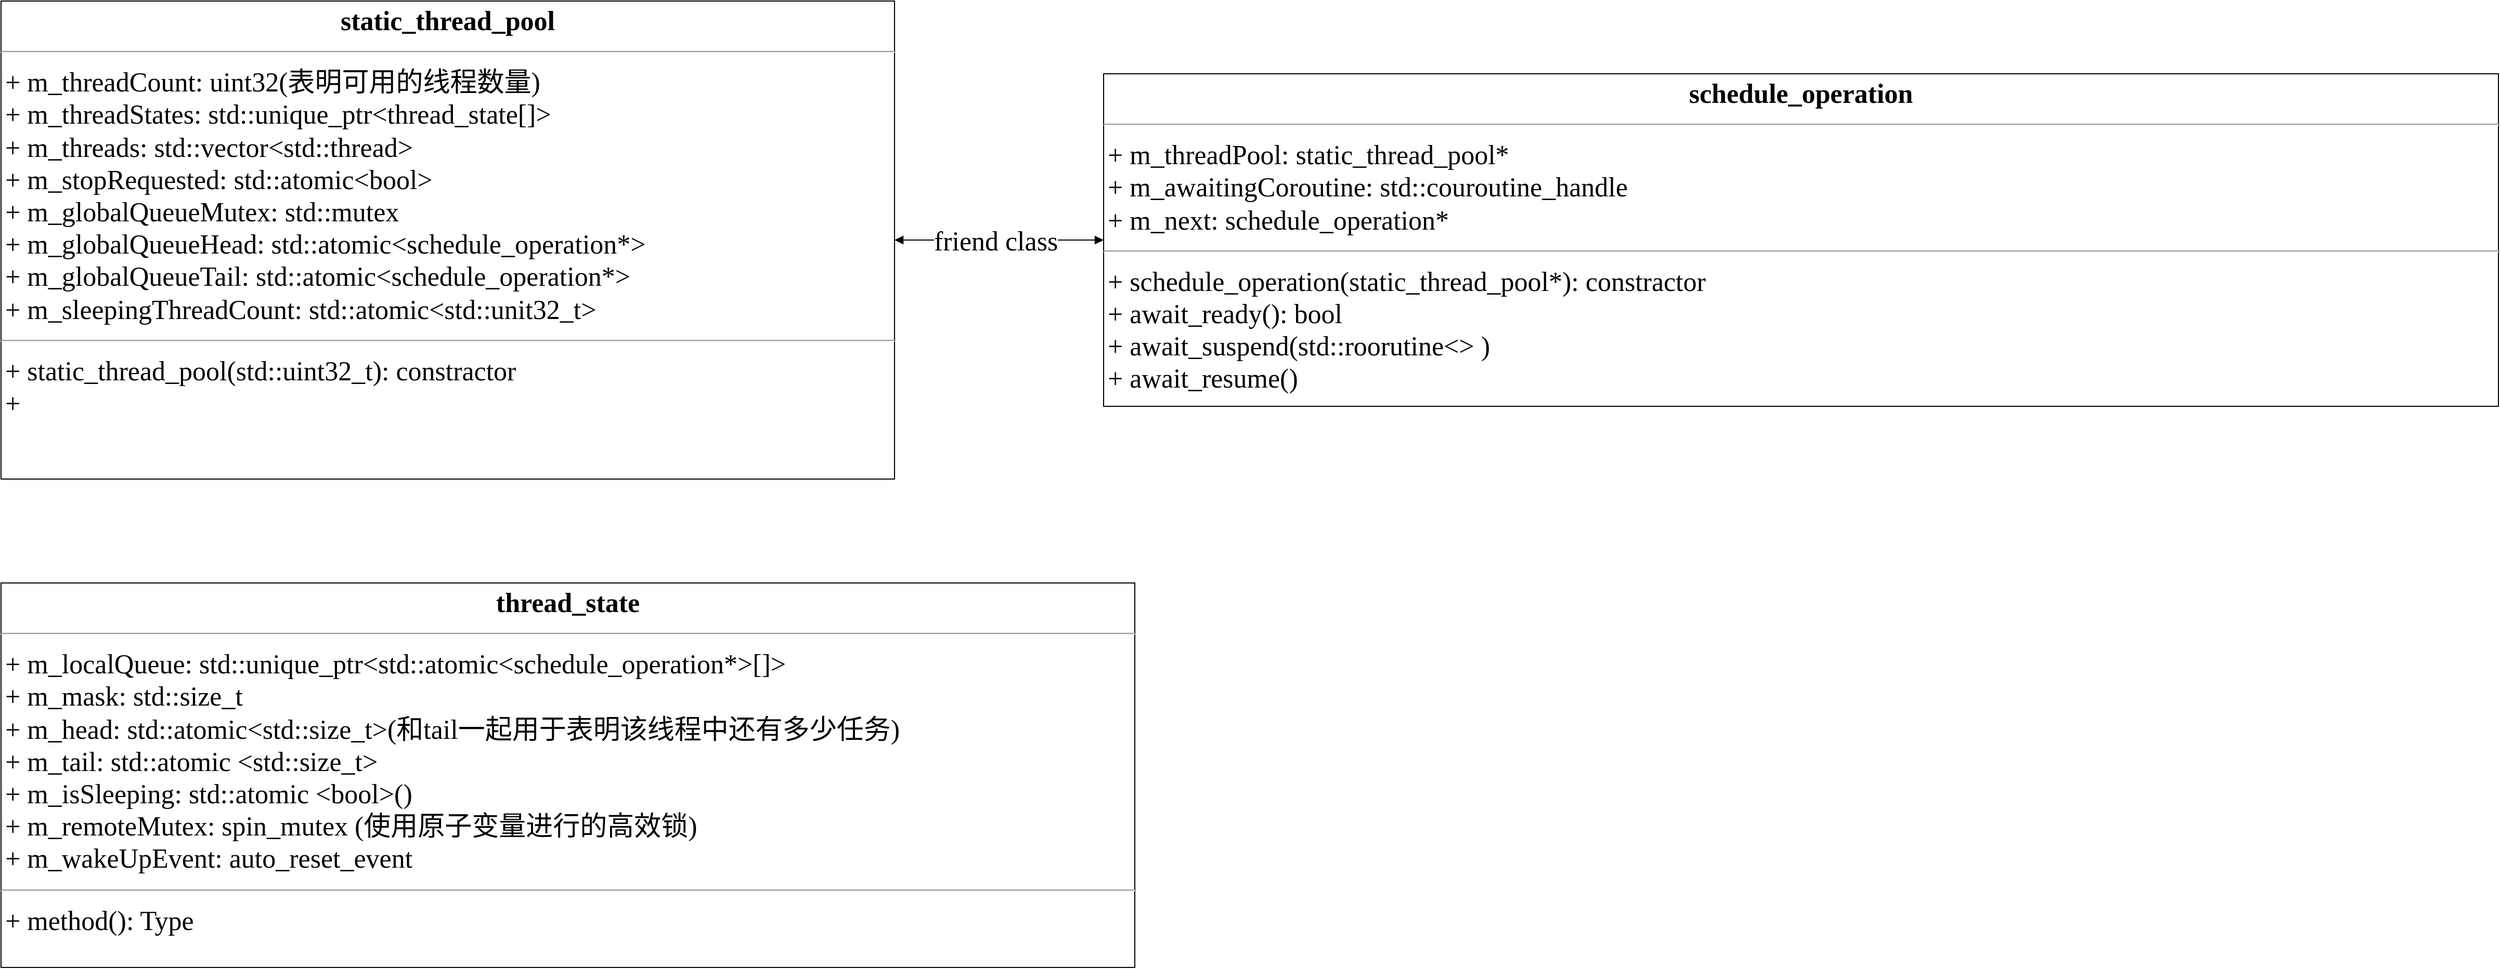 <mxfile>
    <diagram id="C5RBs43oDa-KdzZeNtuy" name="Page-1">
        <mxGraphModel dx="2109" dy="1455" grid="1" gridSize="10" guides="1" tooltips="1" connect="1" arrows="1" fold="1" page="1" pageScale="1" pageWidth="827" pageHeight="1169" math="0" shadow="0">
            <root>
                <mxCell id="WIyWlLk6GJQsqaUBKTNV-0"/>
                <mxCell id="WIyWlLk6GJQsqaUBKTNV-1" parent="WIyWlLk6GJQsqaUBKTNV-0"/>
                <mxCell id="us10Zrt4n9ONgpduuuo5-0" value="&lt;p style=&quot;margin: 4px 0px 0px; text-align: center; font-size: 26px;&quot;&gt;&lt;b style=&quot;font-size: 26px;&quot;&gt;static_thread_pool&lt;/b&gt;&lt;/p&gt;&lt;hr style=&quot;font-size: 26px;&quot;&gt;&lt;p style=&quot;margin: 0px 0px 0px 4px; font-size: 26px;&quot;&gt;+ m_threadCount: uint32(表明可用的线程数量)&lt;/p&gt;&lt;p style=&quot;margin: 0px 0px 0px 4px; font-size: 26px;&quot;&gt;+ m_threadStates: std::unique_ptr&amp;lt;thread_state[]&amp;gt;&lt;/p&gt;&lt;p style=&quot;margin: 0px 0px 0px 4px; font-size: 26px;&quot;&gt;+ m_threads: std::vector&amp;lt;std::thread&amp;gt;&lt;/p&gt;&lt;p style=&quot;margin: 0px 0px 0px 4px; font-size: 26px;&quot;&gt;+ m_stopRequested: std::atomic&amp;lt;bool&amp;gt;&lt;/p&gt;&lt;p style=&quot;margin: 0px 0px 0px 4px; font-size: 26px;&quot;&gt;+ m_globalQueueMutex: std::mutex&lt;/p&gt;&lt;p style=&quot;margin: 0px 0px 0px 4px; font-size: 26px;&quot;&gt;+ m_globalQueueHead: std::atomic&amp;lt;schedule_operation*&amp;gt;&lt;/p&gt;&lt;p style=&quot;margin: 0px 0px 0px 4px; font-size: 26px;&quot;&gt;+ m_globalQueueTail: std::atomic&amp;lt;schedule_operation*&amp;gt;&lt;/p&gt;&lt;p style=&quot;margin: 0px 0px 0px 4px; font-size: 26px;&quot;&gt;+ m_sleepingThreadCount: std::atomic&amp;lt;std::unit32_t&amp;gt;&lt;/p&gt;&lt;hr&gt;&lt;p style=&quot;margin: 0px 0px 0px 4px; font-size: 26px;&quot;&gt;+ static_thread_pool(std::uint32_t): constractor&lt;/p&gt;&lt;p style=&quot;margin: 0px 0px 0px 4px; font-size: 26px;&quot;&gt;+&amp;nbsp;&lt;/p&gt;" style="verticalAlign=top;align=left;overflow=fill;fontSize=26;fontFamily=CaskaydiaConv NF;html=1;" parent="WIyWlLk6GJQsqaUBKTNV-1" vertex="1">
                    <mxGeometry x="-120" y="120" width="859" height="460" as="geometry"/>
                </mxCell>
                <mxCell id="us10Zrt4n9ONgpduuuo5-1" value="&lt;p style=&quot;margin: 4px 0px 0px; text-align: center; font-size: 26px;&quot;&gt;&lt;b&gt;thread_state&lt;/b&gt;&lt;/p&gt;&lt;hr style=&quot;font-size: 26px;&quot;&gt;&lt;p style=&quot;margin: 0px 0px 0px 4px; font-size: 26px;&quot;&gt;+ m_localQueue: std::unique_ptr&amp;lt;std::atomic&amp;lt;schedule_operation*&amp;gt;[]&amp;gt;&lt;/p&gt;&lt;p style=&quot;margin: 0px 0px 0px 4px; font-size: 26px;&quot;&gt;+ m_mask: std::size_t&lt;/p&gt;&lt;p style=&quot;margin: 0px 0px 0px 4px; font-size: 26px;&quot;&gt;+ m_head: std::atomic&amp;lt;std::size_t&amp;gt;(和tail一起用于表明该线程中还有多少任务)&lt;/p&gt;&lt;p style=&quot;margin: 0px 0px 0px 4px; font-size: 26px;&quot;&gt;+ m_tail: std::atomic &amp;lt;std::size_t&amp;gt;&lt;/p&gt;&lt;p style=&quot;margin: 0px 0px 0px 4px; font-size: 26px;&quot;&gt;+ m_isSleeping: std::atomic &amp;lt;bool&amp;gt;()&lt;/p&gt;&lt;p style=&quot;margin: 0px 0px 0px 4px; font-size: 26px;&quot;&gt;+ m_remoteMutex: spin_mutex (使用原子变量进行的高效锁)&lt;/p&gt;&lt;p style=&quot;margin: 0px 0px 0px 4px; font-size: 26px;&quot;&gt;+ m_wakeUpEvent: auto_reset_event&lt;/p&gt;&lt;hr&gt;&lt;p style=&quot;margin: 0px 0px 0px 4px; font-size: 26px;&quot;&gt;+ method(): Type&lt;/p&gt;" style="verticalAlign=top;align=left;overflow=fill;fontSize=26;fontFamily=CaskaydiaConv NF;html=1;" parent="WIyWlLk6GJQsqaUBKTNV-1" vertex="1">
                    <mxGeometry x="-120" y="680" width="1090" height="370" as="geometry"/>
                </mxCell>
                <mxCell id="us10Zrt4n9ONgpduuuo5-2" value="&lt;p style=&quot;margin: 4px 0px 0px; text-align: center; font-size: 26px;&quot;&gt;&lt;b&gt;schedule_operation&lt;/b&gt;&lt;/p&gt;&lt;hr style=&quot;font-size: 26px;&quot;&gt;&lt;p style=&quot;margin: 0px 0px 0px 4px; font-size: 26px;&quot;&gt;+ m_threadPool: static_thread_pool*&amp;nbsp;&lt;/p&gt;&lt;p style=&quot;margin: 0px 0px 0px 4px; font-size: 26px;&quot;&gt;+ m_awaitingCoroutine: std::couroutine_handle&lt;/p&gt;&lt;p style=&quot;margin: 0px 0px 0px 4px; font-size: 26px;&quot;&gt;+ m_next: schedu&lt;span style=&quot;background-color: initial;&quot;&gt;le_operation*&lt;/span&gt;&lt;/p&gt;&lt;hr&gt;&lt;p style=&quot;margin: 0px 0px 0px 4px; font-size: 26px;&quot;&gt;+ schedule_operation(static_thread_pool*): constractor&lt;/p&gt;&lt;p style=&quot;margin: 0px 0px 0px 4px; font-size: 26px;&quot;&gt;+ await_ready(): bool&lt;/p&gt;&lt;p style=&quot;margin: 0px 0px 0px 4px; font-size: 26px;&quot;&gt;+ await_suspend(std::roorutine&amp;lt;&amp;gt; )&lt;/p&gt;&lt;p style=&quot;margin: 0px 0px 0px 4px; font-size: 26px;&quot;&gt;+ await_resume()&lt;/p&gt;" style="verticalAlign=top;align=left;overflow=fill;fontSize=26;fontFamily=CaskaydiaConv NF;html=1;" parent="WIyWlLk6GJQsqaUBKTNV-1" vertex="1">
                    <mxGeometry x="940" y="190" width="1341" height="320" as="geometry"/>
                </mxCell>
                <mxCell id="us10Zrt4n9ONgpduuuo5-3" value="" style="endArrow=block;startArrow=block;endFill=1;startFill=1;html=1;rounded=0;fontFamily=CaskaydiaConv NF;fontSize=26;fontColor=default;exitX=1;exitY=0.5;exitDx=0;exitDy=0;entryX=0;entryY=0.5;entryDx=0;entryDy=0;" parent="WIyWlLk6GJQsqaUBKTNV-1" source="us10Zrt4n9ONgpduuuo5-0" target="us10Zrt4n9ONgpduuuo5-2" edge="1">
                    <mxGeometry width="160" relative="1" as="geometry">
                        <mxPoint x="1350" y="860" as="sourcePoint"/>
                        <mxPoint x="1510" y="860" as="targetPoint"/>
                    </mxGeometry>
                </mxCell>
                <mxCell id="us10Zrt4n9ONgpduuuo5-4" value="friend class" style="edgeLabel;html=1;align=center;verticalAlign=middle;resizable=0;points=[];fontSize=26;fontFamily=CaskaydiaConv NF;fontColor=default;" parent="us10Zrt4n9ONgpduuuo5-3" vertex="1" connectable="0">
                    <mxGeometry x="-0.125" y="-1" relative="1" as="geometry">
                        <mxPoint x="9" as="offset"/>
                    </mxGeometry>
                </mxCell>
            </root>
        </mxGraphModel>
    </diagram>
</mxfile>